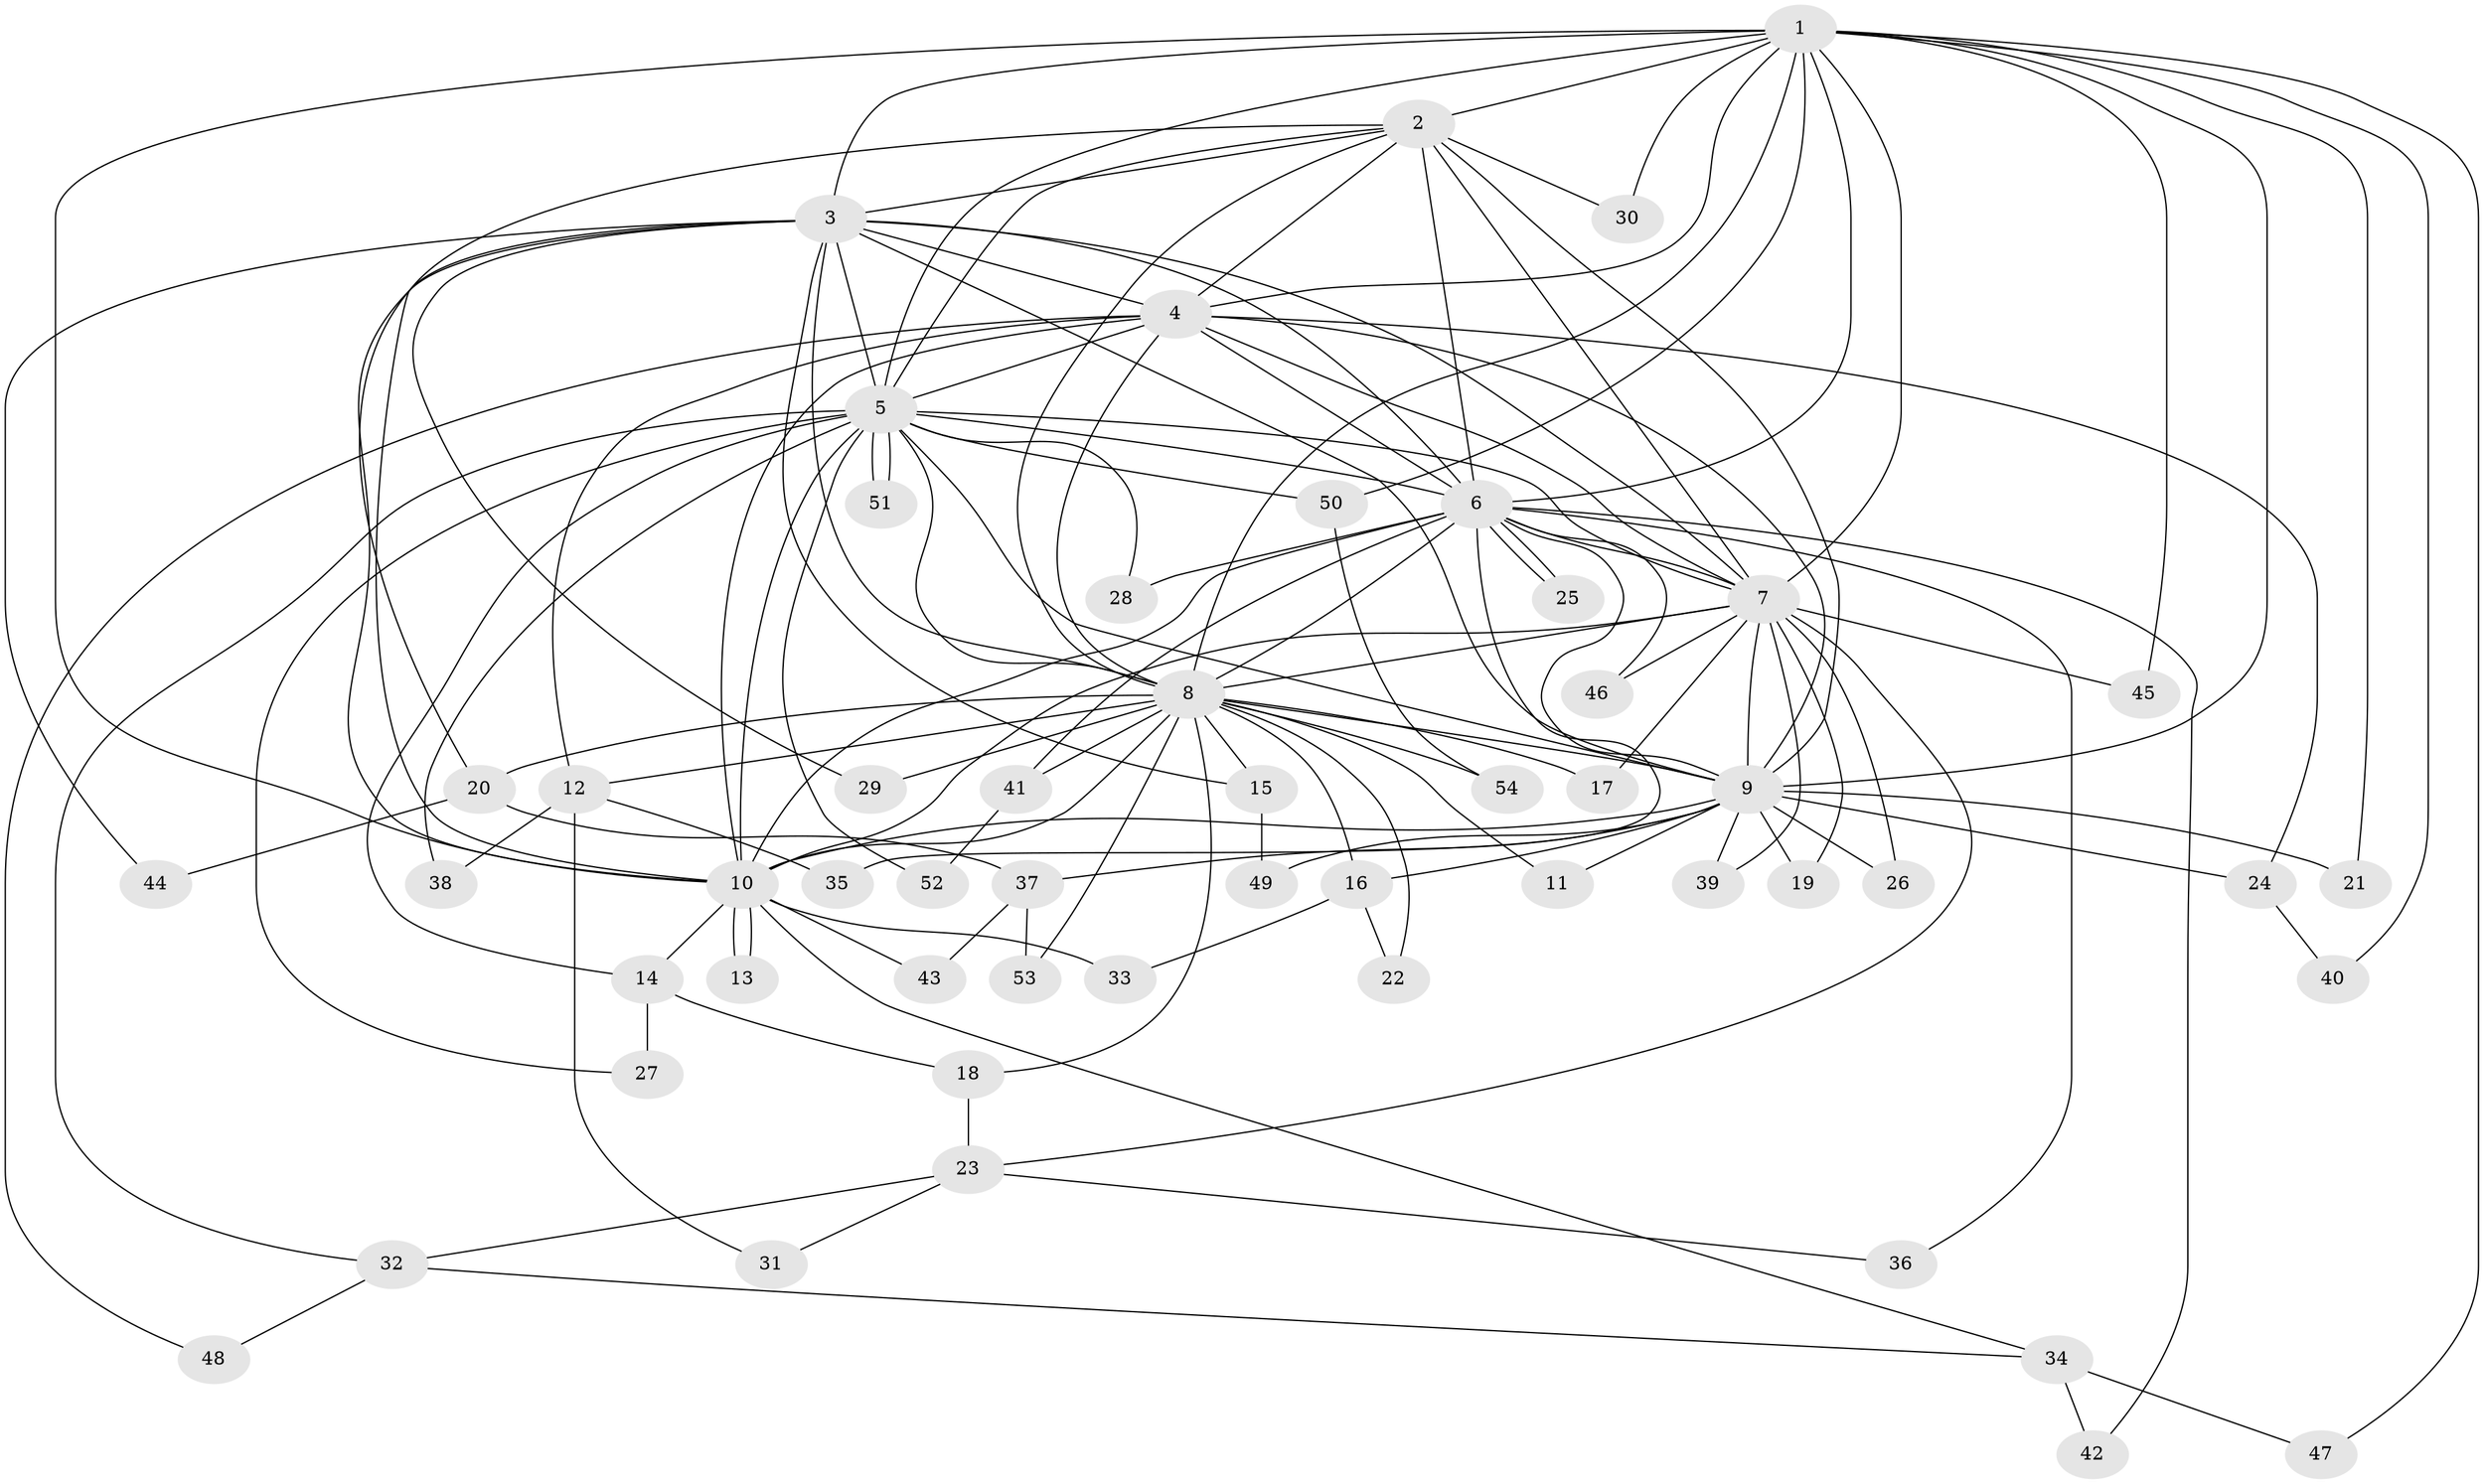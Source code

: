 // Generated by graph-tools (version 1.1) at 2025/01/03/09/25 03:01:28]
// undirected, 54 vertices, 133 edges
graph export_dot {
graph [start="1"]
  node [color=gray90,style=filled];
  1;
  2;
  3;
  4;
  5;
  6;
  7;
  8;
  9;
  10;
  11;
  12;
  13;
  14;
  15;
  16;
  17;
  18;
  19;
  20;
  21;
  22;
  23;
  24;
  25;
  26;
  27;
  28;
  29;
  30;
  31;
  32;
  33;
  34;
  35;
  36;
  37;
  38;
  39;
  40;
  41;
  42;
  43;
  44;
  45;
  46;
  47;
  48;
  49;
  50;
  51;
  52;
  53;
  54;
  1 -- 2;
  1 -- 3;
  1 -- 4;
  1 -- 5;
  1 -- 6;
  1 -- 7;
  1 -- 8;
  1 -- 9;
  1 -- 10;
  1 -- 21;
  1 -- 30;
  1 -- 40;
  1 -- 45;
  1 -- 47;
  1 -- 50;
  2 -- 3;
  2 -- 4;
  2 -- 5;
  2 -- 6;
  2 -- 7;
  2 -- 8;
  2 -- 9;
  2 -- 10;
  2 -- 30;
  3 -- 4;
  3 -- 5;
  3 -- 6;
  3 -- 7;
  3 -- 8;
  3 -- 9;
  3 -- 10;
  3 -- 15;
  3 -- 20;
  3 -- 29;
  3 -- 44;
  4 -- 5;
  4 -- 6;
  4 -- 7;
  4 -- 8;
  4 -- 9;
  4 -- 10;
  4 -- 12;
  4 -- 24;
  4 -- 48;
  5 -- 6;
  5 -- 7;
  5 -- 8;
  5 -- 9;
  5 -- 10;
  5 -- 14;
  5 -- 27;
  5 -- 28;
  5 -- 32;
  5 -- 38;
  5 -- 50;
  5 -- 51;
  5 -- 51;
  5 -- 52;
  6 -- 7;
  6 -- 8;
  6 -- 9;
  6 -- 10;
  6 -- 25;
  6 -- 25;
  6 -- 28;
  6 -- 35;
  6 -- 36;
  6 -- 41;
  6 -- 42;
  6 -- 46;
  7 -- 8;
  7 -- 9;
  7 -- 10;
  7 -- 17;
  7 -- 19;
  7 -- 23;
  7 -- 26;
  7 -- 39;
  7 -- 45;
  7 -- 46;
  8 -- 9;
  8 -- 10;
  8 -- 11;
  8 -- 12;
  8 -- 15;
  8 -- 16;
  8 -- 17;
  8 -- 18;
  8 -- 20;
  8 -- 22;
  8 -- 29;
  8 -- 41;
  8 -- 53;
  8 -- 54;
  9 -- 10;
  9 -- 11;
  9 -- 16;
  9 -- 19;
  9 -- 21;
  9 -- 24;
  9 -- 26;
  9 -- 37;
  9 -- 39;
  9 -- 49;
  10 -- 13;
  10 -- 13;
  10 -- 14;
  10 -- 33;
  10 -- 34;
  10 -- 43;
  12 -- 31;
  12 -- 35;
  12 -- 38;
  14 -- 18;
  14 -- 27;
  15 -- 49;
  16 -- 22;
  16 -- 33;
  18 -- 23;
  20 -- 37;
  20 -- 44;
  23 -- 31;
  23 -- 32;
  23 -- 36;
  24 -- 40;
  32 -- 34;
  32 -- 48;
  34 -- 42;
  34 -- 47;
  37 -- 43;
  37 -- 53;
  41 -- 52;
  50 -- 54;
}
